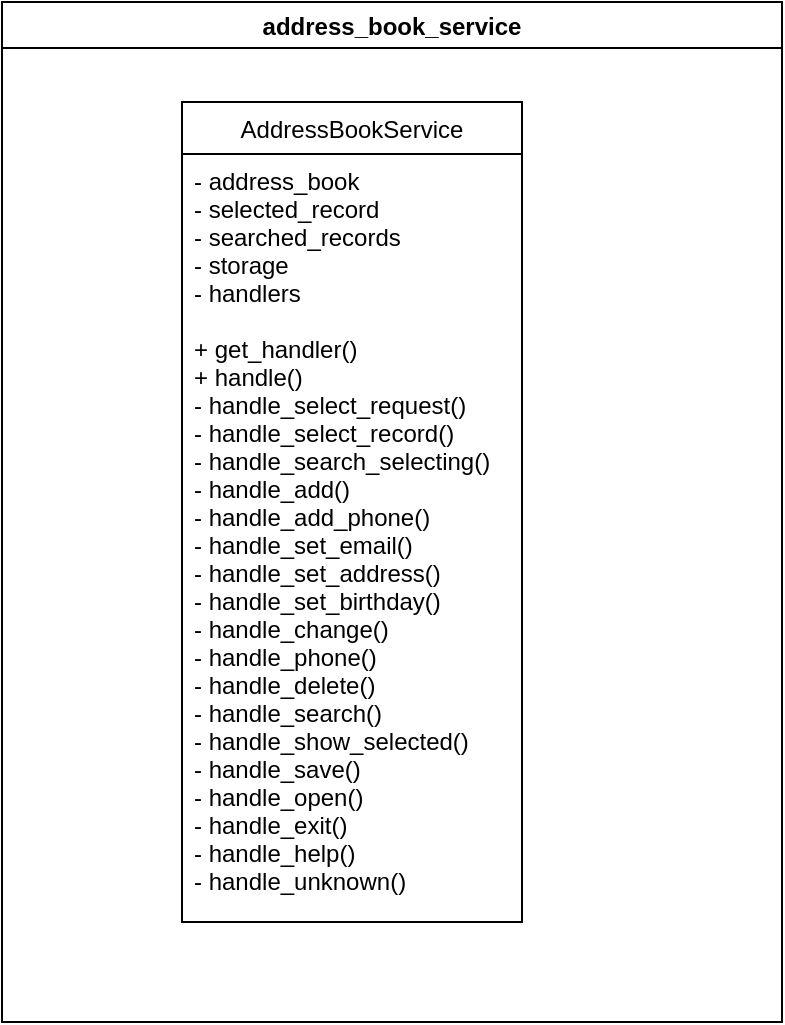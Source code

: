 <mxfile>
    <diagram id="LlCgk6N5DpQ6fTrNwEH6" name="Page-1">
        <mxGraphModel dx="608" dy="516" grid="1" gridSize="10" guides="1" tooltips="1" connect="1" arrows="1" fold="1" page="1" pageScale="1" pageWidth="1169" pageHeight="1654" math="0" shadow="0">
            <root>
                <mxCell id="0"/>
                <mxCell id="1" parent="0"/>
                <mxCell id="2" value="AddressBookService" style="swimlane;fontStyle=0;childLayout=stackLayout;horizontal=1;startSize=26;fillColor=none;horizontalStack=0;resizeParent=1;resizeParentMax=0;resizeLast=0;collapsible=1;marginBottom=0;" parent="1" vertex="1">
                    <mxGeometry x="140" y="150" width="170" height="410" as="geometry"/>
                </mxCell>
                <mxCell id="3" value="- address_book&#10;- selected_record&#10;- searched_records&#10;- storage&#10;- handlers&#10;&#10;+ get_handler()&#10;+ handle()&#10;- handle_select_request()&#10;- handle_select_record()&#10;- handle_search_selecting()&#10;- handle_add()&#10;- handle_add_phone()&#10;- handle_set_email()&#10;- handle_set_address()&#10;- handle_set_birthday()&#10;- handle_change()&#10;- handle_phone()&#10;- handle_delete()&#10;- handle_search()&#10;- handle_show_selected()&#10;- handle_save()&#10;- handle_open()&#10;- handle_exit()&#10;- handle_help()&#10;- handle_unknown()&#10;" style="text;strokeColor=none;fillColor=none;align=left;verticalAlign=top;spacingLeft=4;spacingRight=4;overflow=hidden;rotatable=0;points=[[0,0.5],[1,0.5]];portConstraint=eastwest;" parent="2" vertex="1">
                    <mxGeometry y="26" width="170" height="384" as="geometry"/>
                </mxCell>
                <mxCell id="6" value="address_book_service" style="swimlane;" vertex="1" parent="1">
                    <mxGeometry x="50" y="100" width="390" height="510" as="geometry"/>
                </mxCell>
            </root>
        </mxGraphModel>
    </diagram>
</mxfile>